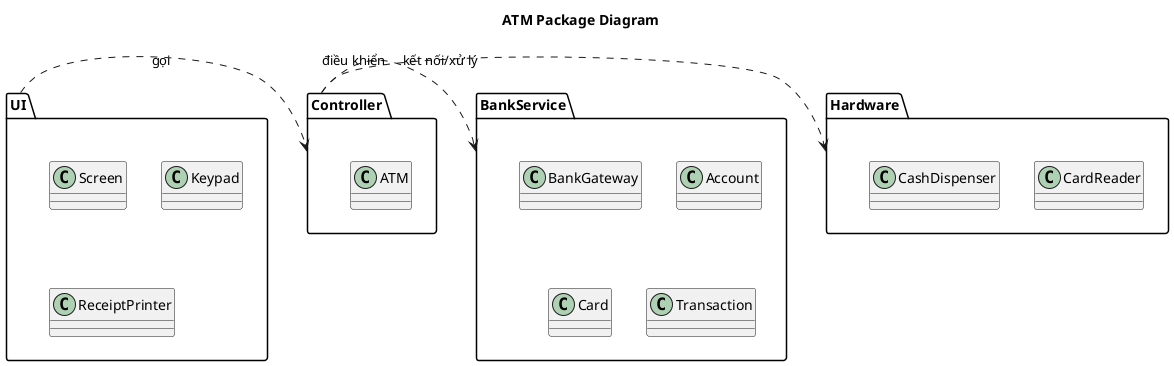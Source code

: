 @startuml
title ATM Package Diagram

' Định nghĩa các gói
package UI {
  class Screen
  class Keypad
  class ReceiptPrinter
}

package Controller {
  class ATM
}

package BankService {
  class BankGateway
  class Account
  class Card
  class Transaction
}

package Hardware {
  class CardReader
  class CashDispenser
}

' ---------------------------------
' Thiết lập Phụ thuộc (Dependencies)
' ---------------------------------

' UI gọi Controller để xử lý nghiệp vụ
UI .> Controller : gọi

' Controller điều phối nghiệp vụ
' Controller phụ thuộc vào BankService để xử lý tài khoản
Controller .> BankService : kết nối/xử lý

' Controller phụ thuộc vào Hardware để thao tác vật lý
Controller .> Hardware : điều khiển

' BankService không phụ thuộc vào các gói khác (chỉ là lớp dịch vụ)
@enduml